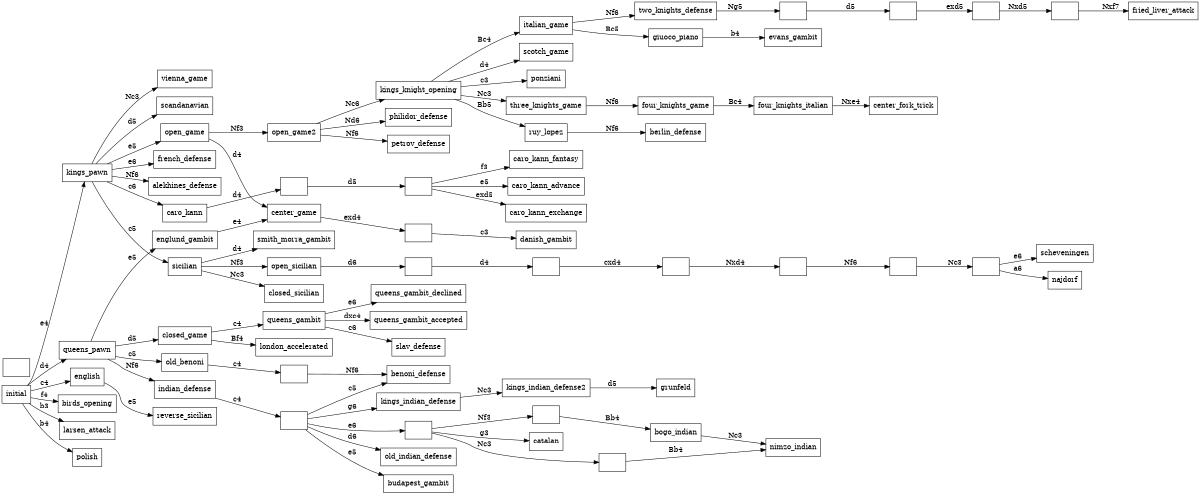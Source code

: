 digraph chess_openings {
	rankdir=LR;
	size="8,5"

    node [shape="box"]
	indian_defense2 [label=""];
	indian_defense3 [label=""];
	indian_defense4 [label=""];
	indian_defense5 [label=""];
	open_game_2 [label=""];
	old_benoni2 [label=""];
	two_knights_defense2 [label=""];
	two_knights_defense3 [label=""];
	two_knights_defense4 [label=""];
	two_knights_defense5 [label=""];
	caro_kann2 [label=""];
	caro_kann3 [label=""];
	center_game2 [label=""];
	open_sicilian2 [label=""];
	open_sicilian3 [label=""];
	open_sicilian4 [label=""];
	open_sicilian5 [label=""];
	open_sicilian6 [label=""];
	open_sicilian7 [label=""];

	initial [label="initial"]

	initial -> kings_pawn [label="e4"];
	initial -> queens_pawn [label="d4"];
	initial -> english [label="c4"];
	initial -> birds_opening [label="f4"];
	initial -> larsen_attack [label="b3"];
	initial -> polish [label="b4"];

	kings_pawn -> scandanavian [label="d5"];
	kings_pawn -> open_game [label="e5"];
	kings_pawn -> french_defense [label="e6"];	
	kings_pawn -> alekhines_defense [label="Nf6"];
	kings_pawn -> caro_kann [label="c6"];
	kings_pawn -> sicilian [label="c5"];
	kings_pawn -> vienna_game [label="Nc3"];

	caro_kann -> caro_kann2 [label="d4"];
	caro_kann2 -> caro_kann3 [label="d5"];
	caro_kann3 -> caro_kann_advance [label="e5"];
	caro_kann3 -> caro_kann_exchange [label="exd5"];
	caro_kann3 -> caro_kann_fantasy [label="f3"];

	sicilian -> open_sicilian [label="Nf3"];
	sicilian -> closed_sicilian [label="Nc3"];
	sicilian -> smith_morra_gambit [label="d4"];

	open_sicilian -> open_sicilian2 [label="d6"]

	open_sicilian2 -> open_sicilian3 [label="d4"]
	open_sicilian3 -> open_sicilian4 [label="cxd4"]
	open_sicilian4 -> open_sicilian5 [label="Nxd4"]
	open_sicilian5 -> open_sicilian6 [label="Nf6"]
	open_sicilian6 -> open_sicilian7 [label="Nc3"]

	open_sicilian7 -> scheveningen [label="e6"]
	open_sicilian7 -> najdorf [label="a6"]	

	english -> reverse_sicilian [label="e5"];

	queens_pawn -> old_benoni [label="c5"];
	queens_pawn -> closed_game [label="d5"];
	queens_pawn -> englund_gambit [label="e5"];	
	queens_pawn -> indian_defense [label="Nf6"];	

	englund_gambit -> center_game [label="e4"];

	old_benoni -> old_benoni2 [label="c4"];

	old_benoni2 -> benoni_defense [label="Nf6"];

	indian_defense -> indian_defense2 [label="c4"];

    indian_defense2 -> benoni_defense [label="c5"];
	indian_defense2 -> old_indian_defense [label="d6"];
	indian_defense2 -> budapest_gambit [label="e5"];
    indian_defense2 -> indian_defense3 [label="e6"];
	indian_defense2 -> kings_indian_defense [label="g6"];

	kings_indian_defense -> kings_indian_defense2 [label="Nc3"];
	kings_indian_defense2 -> grunfeld [label="d5"];

	indian_defense3 -> catalan [label="g3"];
	indian_defense3 -> indian_defense4 [label="Nc3"];
	indian_defense3 -> indian_defense5 [label="Nf3"];

	indian_defense4 -> nimzo_indian [label="Bb4"];

	indian_defense5 -> bogo_indian [label="Bb4"];
	bogo_indian -> nimzo_indian [label="Nc3"];

	closed_game -> queens_gambit [label="c4"];
	closed_game -> london_accelerated [label="Bf4"];

	queens_gambit -> queens_gambit_declined [label="e6"];
	queens_gambit -> queens_gambit_accepted [label="dxc4"];
	queens_gambit -> slav_defense [label="c6"];

	open_game -> open_game2 [label="Nf3"];
	open_game -> center_game [label="d4"];	

	open_game2 -> philidor_defense [label="Nd6"];
	open_game2 -> petrov_defense [label="Nf6"];
	open_game2 -> kings_knight_opening [label="Nc6"];

	center_game -> center_game2 [label="exd4"];

	center_game2 -> danish_gambit [label="c3"];

	kings_knight_opening -> three_knights_game [label="Nc3"];
	kings_knight_opening -> ruy_lopez [label="Bb5"];
	kings_knight_opening -> italian_game [label="Bc4"];	
	kings_knight_opening -> scotch_game [label="d4"];
	kings_knight_opening -> ponziani [label="c3"];	

	italian_game -> giuoco_piano [label="Bc5"];
	italian_game -> two_knights_defense [label="Nf6"];

	giuoco_piano -> evans_gambit [label="b4"];

	ruy_lopez -> berlin_defense [label="Nf6"];

	two_knights_defense -> two_knights_defense2 [label="Ng5"];
	two_knights_defense2 -> two_knights_defense3 [label="d5"];
	two_knights_defense3 -> two_knights_defense4 [label="exd5"];
	two_knights_defense4 -> two_knights_defense5 [label="Nxd5"];
	two_knights_defense5 -> fried_liver_attack [label="Nxf7"];

	three_knights_game -> four_knights_game [label="Nf6"];

	four_knights_game -> four_knights_italian [label="Bc4"];

	four_knights_italian -> center_fork_trick [label="Nxe4"];
}

